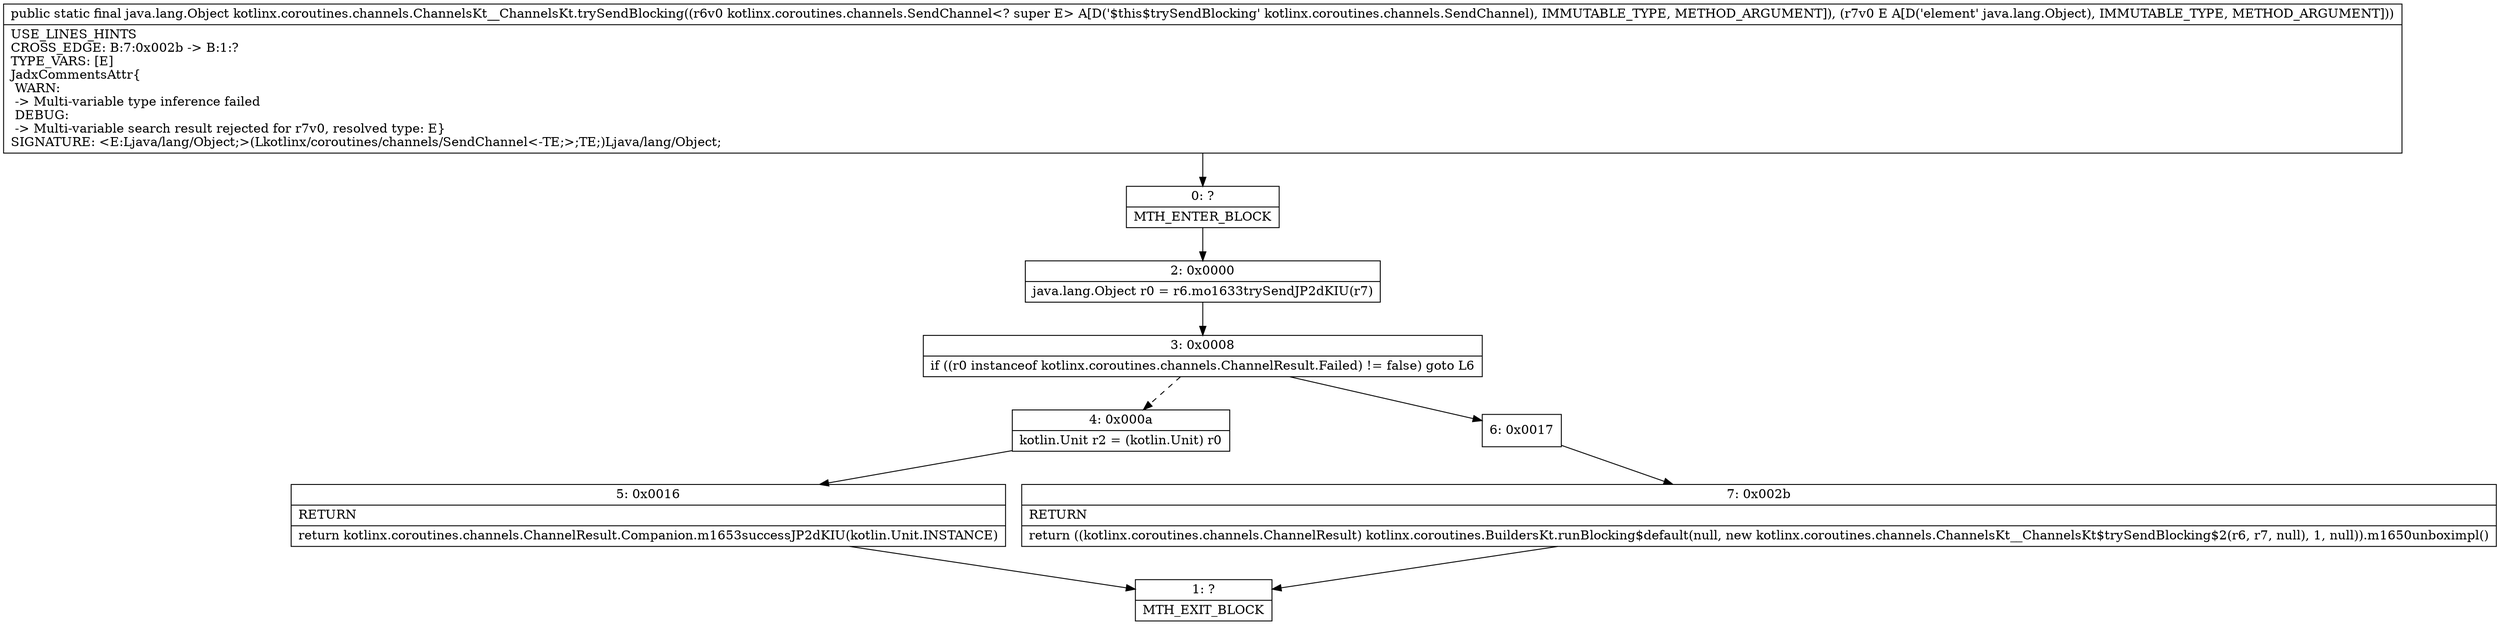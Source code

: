 digraph "CFG forkotlinx.coroutines.channels.ChannelsKt__ChannelsKt.trySendBlocking(Lkotlinx\/coroutines\/channels\/SendChannel;Ljava\/lang\/Object;)Ljava\/lang\/Object;" {
Node_0 [shape=record,label="{0\:\ ?|MTH_ENTER_BLOCK\l}"];
Node_2 [shape=record,label="{2\:\ 0x0000|java.lang.Object r0 = r6.mo1633trySendJP2dKIU(r7)\l}"];
Node_3 [shape=record,label="{3\:\ 0x0008|if ((r0 instanceof kotlinx.coroutines.channels.ChannelResult.Failed) != false) goto L6\l}"];
Node_4 [shape=record,label="{4\:\ 0x000a|kotlin.Unit r2 = (kotlin.Unit) r0\l}"];
Node_5 [shape=record,label="{5\:\ 0x0016|RETURN\l|return kotlinx.coroutines.channels.ChannelResult.Companion.m1653successJP2dKIU(kotlin.Unit.INSTANCE)\l}"];
Node_1 [shape=record,label="{1\:\ ?|MTH_EXIT_BLOCK\l}"];
Node_6 [shape=record,label="{6\:\ 0x0017}"];
Node_7 [shape=record,label="{7\:\ 0x002b|RETURN\l|return ((kotlinx.coroutines.channels.ChannelResult) kotlinx.coroutines.BuildersKt.runBlocking$default(null, new kotlinx.coroutines.channels.ChannelsKt__ChannelsKt$trySendBlocking$2(r6, r7, null), 1, null)).m1650unboximpl()\l}"];
MethodNode[shape=record,label="{public static final java.lang.Object kotlinx.coroutines.channels.ChannelsKt__ChannelsKt.trySendBlocking((r6v0 kotlinx.coroutines.channels.SendChannel\<? super E\> A[D('$this$trySendBlocking' kotlinx.coroutines.channels.SendChannel), IMMUTABLE_TYPE, METHOD_ARGUMENT]), (r7v0 E A[D('element' java.lang.Object), IMMUTABLE_TYPE, METHOD_ARGUMENT]))  | USE_LINES_HINTS\lCROSS_EDGE: B:7:0x002b \-\> B:1:?\lTYPE_VARS: [E]\lJadxCommentsAttr\{\l WARN: \l \-\> Multi\-variable type inference failed\l DEBUG: \l \-\> Multi\-variable search result rejected for r7v0, resolved type: E\}\lSIGNATURE: \<E:Ljava\/lang\/Object;\>(Lkotlinx\/coroutines\/channels\/SendChannel\<\-TE;\>;TE;)Ljava\/lang\/Object;\l}"];
MethodNode -> Node_0;Node_0 -> Node_2;
Node_2 -> Node_3;
Node_3 -> Node_4[style=dashed];
Node_3 -> Node_6;
Node_4 -> Node_5;
Node_5 -> Node_1;
Node_6 -> Node_7;
Node_7 -> Node_1;
}

